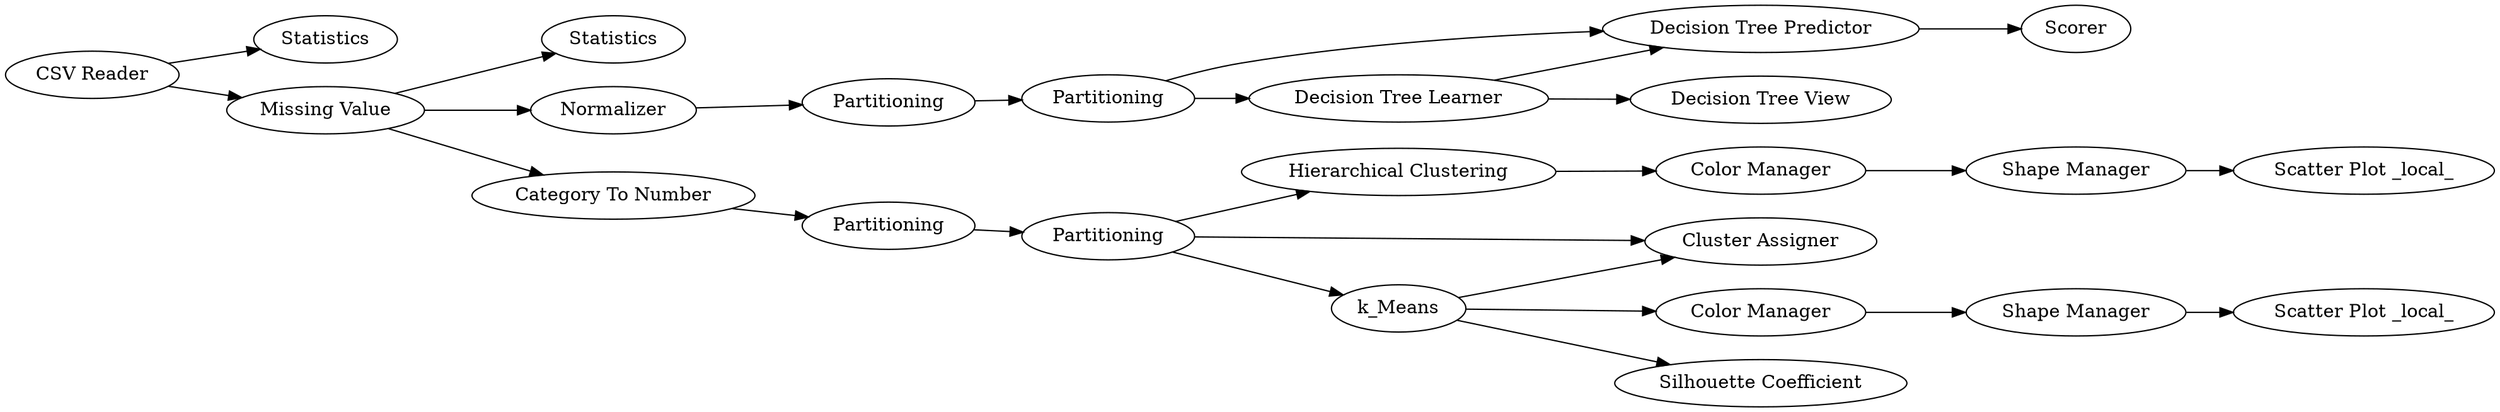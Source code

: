 digraph {
	1 [label="CSV Reader"]
	14 [label=Statistics]
	15 [label="Missing Value"]
	16 [label=Statistics]
	17 [label=Partitioning]
	18 [label="Hierarchical Clustering"]
	19 [label=k_Means]
	20 [label="Cluster Assigner"]
	21 [label="Color Manager"]
	22 [label="Shape Manager"]
	23 [label="Scatter Plot _local_"]
	24 [label="Silhouette Coefficient"]
	25 [label=Partitioning]
	26 [label="Decision Tree Learner"]
	27 [label="Decision Tree Predictor"]
	28 [label="Decision Tree View"]
	29 [label=Scorer]
	30 [label=Normalizer]
	32 [label="Category To Number"]
	33 [label=Partitioning]
	34 [label=Partitioning]
	35 [label="Scatter Plot _local_"]
	36 [label="Color Manager"]
	37 [label="Shape Manager"]
	1 -> 15
	1 -> 14
	15 -> 30
	15 -> 16
	15 -> 32
	17 -> 25
	18 -> 36
	19 -> 21
	19 -> 20
	19 -> 24
	21 -> 22
	22 -> 23
	25 -> 18
	25 -> 19
	25 -> 20
	26 -> 27
	26 -> 28
	27 -> 29
	30 -> 34
	32 -> 17
	33 -> 27
	33 -> 26
	34 -> 33
	36 -> 37
	37 -> 35
	rankdir=LR
}
